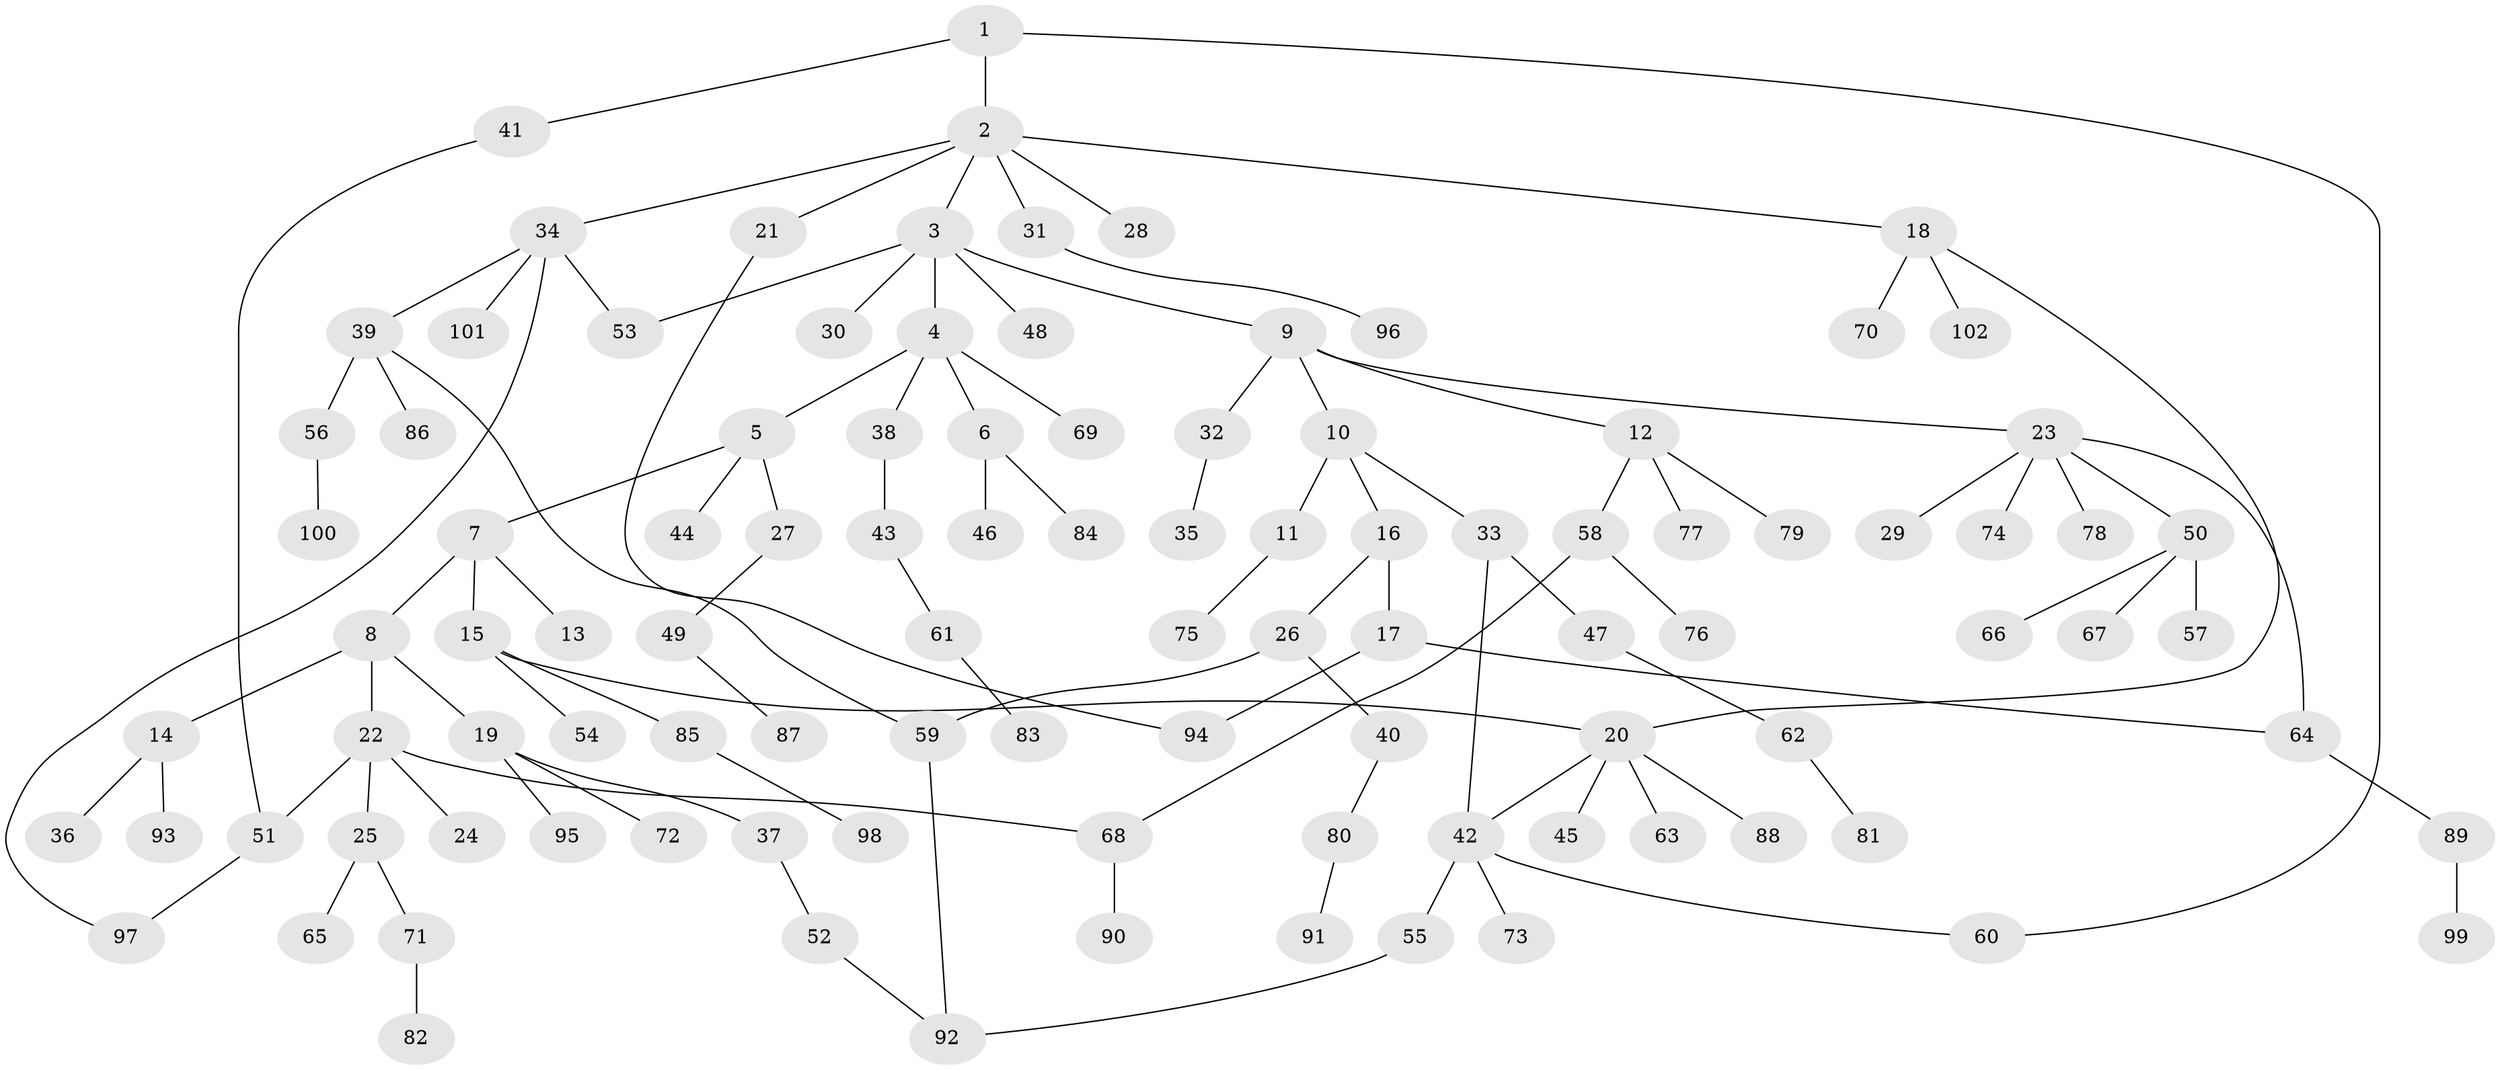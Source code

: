 // Generated by graph-tools (version 1.1) at 2025/34/03/09/25 02:34:15]
// undirected, 102 vertices, 113 edges
graph export_dot {
graph [start="1"]
  node [color=gray90,style=filled];
  1;
  2;
  3;
  4;
  5;
  6;
  7;
  8;
  9;
  10;
  11;
  12;
  13;
  14;
  15;
  16;
  17;
  18;
  19;
  20;
  21;
  22;
  23;
  24;
  25;
  26;
  27;
  28;
  29;
  30;
  31;
  32;
  33;
  34;
  35;
  36;
  37;
  38;
  39;
  40;
  41;
  42;
  43;
  44;
  45;
  46;
  47;
  48;
  49;
  50;
  51;
  52;
  53;
  54;
  55;
  56;
  57;
  58;
  59;
  60;
  61;
  62;
  63;
  64;
  65;
  66;
  67;
  68;
  69;
  70;
  71;
  72;
  73;
  74;
  75;
  76;
  77;
  78;
  79;
  80;
  81;
  82;
  83;
  84;
  85;
  86;
  87;
  88;
  89;
  90;
  91;
  92;
  93;
  94;
  95;
  96;
  97;
  98;
  99;
  100;
  101;
  102;
  1 -- 2;
  1 -- 41;
  1 -- 60;
  2 -- 3;
  2 -- 18;
  2 -- 21;
  2 -- 28;
  2 -- 31;
  2 -- 34;
  3 -- 4;
  3 -- 9;
  3 -- 30;
  3 -- 48;
  3 -- 53;
  4 -- 5;
  4 -- 6;
  4 -- 38;
  4 -- 69;
  5 -- 7;
  5 -- 27;
  5 -- 44;
  6 -- 46;
  6 -- 84;
  7 -- 8;
  7 -- 13;
  7 -- 15;
  8 -- 14;
  8 -- 19;
  8 -- 22;
  9 -- 10;
  9 -- 12;
  9 -- 23;
  9 -- 32;
  10 -- 11;
  10 -- 16;
  10 -- 33;
  11 -- 75;
  12 -- 58;
  12 -- 77;
  12 -- 79;
  14 -- 36;
  14 -- 93;
  15 -- 54;
  15 -- 85;
  15 -- 20;
  16 -- 17;
  16 -- 26;
  17 -- 94;
  17 -- 64;
  18 -- 20;
  18 -- 70;
  18 -- 102;
  19 -- 37;
  19 -- 72;
  19 -- 95;
  20 -- 45;
  20 -- 63;
  20 -- 88;
  20 -- 42;
  21 -- 94;
  22 -- 24;
  22 -- 25;
  22 -- 51;
  22 -- 68;
  23 -- 29;
  23 -- 50;
  23 -- 64;
  23 -- 74;
  23 -- 78;
  25 -- 65;
  25 -- 71;
  26 -- 40;
  26 -- 59;
  27 -- 49;
  31 -- 96;
  32 -- 35;
  33 -- 42;
  33 -- 47;
  34 -- 39;
  34 -- 101;
  34 -- 97;
  34 -- 53;
  37 -- 52;
  38 -- 43;
  39 -- 56;
  39 -- 59;
  39 -- 86;
  40 -- 80;
  41 -- 51;
  42 -- 55;
  42 -- 60;
  42 -- 73;
  43 -- 61;
  47 -- 62;
  49 -- 87;
  50 -- 57;
  50 -- 66;
  50 -- 67;
  51 -- 97;
  52 -- 92;
  55 -- 92;
  56 -- 100;
  58 -- 76;
  58 -- 68;
  59 -- 92;
  61 -- 83;
  62 -- 81;
  64 -- 89;
  68 -- 90;
  71 -- 82;
  80 -- 91;
  85 -- 98;
  89 -- 99;
}
